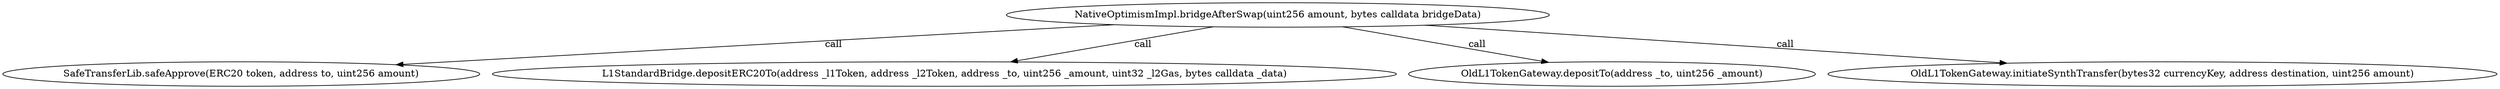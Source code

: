 digraph "" {
	graph [bb="0,0,3100,124.8"];
	node [label="\N"];
	"NativeOptimismImpl.bridgeAfterSwap(uint256 amount, bytes calldata bridgeData)"	 [height=0.5,
		pos="1582.2,106.8",
		width=9.2457];
	"SafeTransferLib.safeApprove(ERC20 token, address to, uint256 amount)"	 [height=0.5,
		pos="294.22,18",
		width=8.1727];
	"NativeOptimismImpl.bridgeAfterSwap(uint256 amount, bytes calldata bridgeData)" -> "SafeTransferLib.safeApprove(ERC20 token, address to, uint256 amount)" [key=call,
	label=" call",
	lp="1066.1,62.4",
	pos="e,489.51,31.464 1376.7,92.631 1136.2,76.049 740.3,48.755 499.77,32.172"];
"L1StandardBridge.depositERC20To(address _l1Token, address _l2Token, address _to, uint256 _amount, uint32 _l2Gas, bytes calldata _\
data)" [height=0.5,
	pos="1165.2,18",
	width=15.534];
"NativeOptimismImpl.bridgeAfterSwap(uint256 amount, bytes calldata bridgeData)" -> "L1StandardBridge.depositERC20To(address _l1Token, address _l2Token, address _to, uint256 _amount, uint32 _l2Gas, bytes calldata _\
data)" [key=call,
label=" call",
lp="1423.1,62.4",
pos="e,1248.9,35.812 1499.8,89.256 1430.5,74.484 1331.3,53.359 1258.9,37.947"];
"OldL1TokenGateway.depositTo(address _to, uint256 _amount)" [height=0.5,
pos="1999.2,18",
width=7.1378];
"NativeOptimismImpl.bridgeAfterSwap(uint256 amount, bytes calldata bridgeData)" -> "OldL1TokenGateway.depositTo(address _to, uint256 _amount)" [key=call,
label=" call",
lp="1840.1,62.4",
pos="e,1918.8,35.13 1664.6,89.256 1735,74.267 1836.1,52.736 1908.7,37.271"];
"OldL1TokenGateway.initiateSynthTransfer(bytes32 currencyKey, address destination, uint256 amount)" [height=0.5,
pos="2687.2,18",
width=11.465];
"NativeOptimismImpl.bridgeAfterSwap(uint256 amount, bytes calldata bridgeData)" -> "OldL1TokenGateway.initiateSynthTransfer(bytes32 currencyKey, address destination, uint256 amount)" [key=call,
label=" call",
lp="2246.1,62.4",
pos="e,2490.3,33.821 1768.1,91.862 1965.2,76.024 2275.7,51.072 2480.4,34.622"];
}

